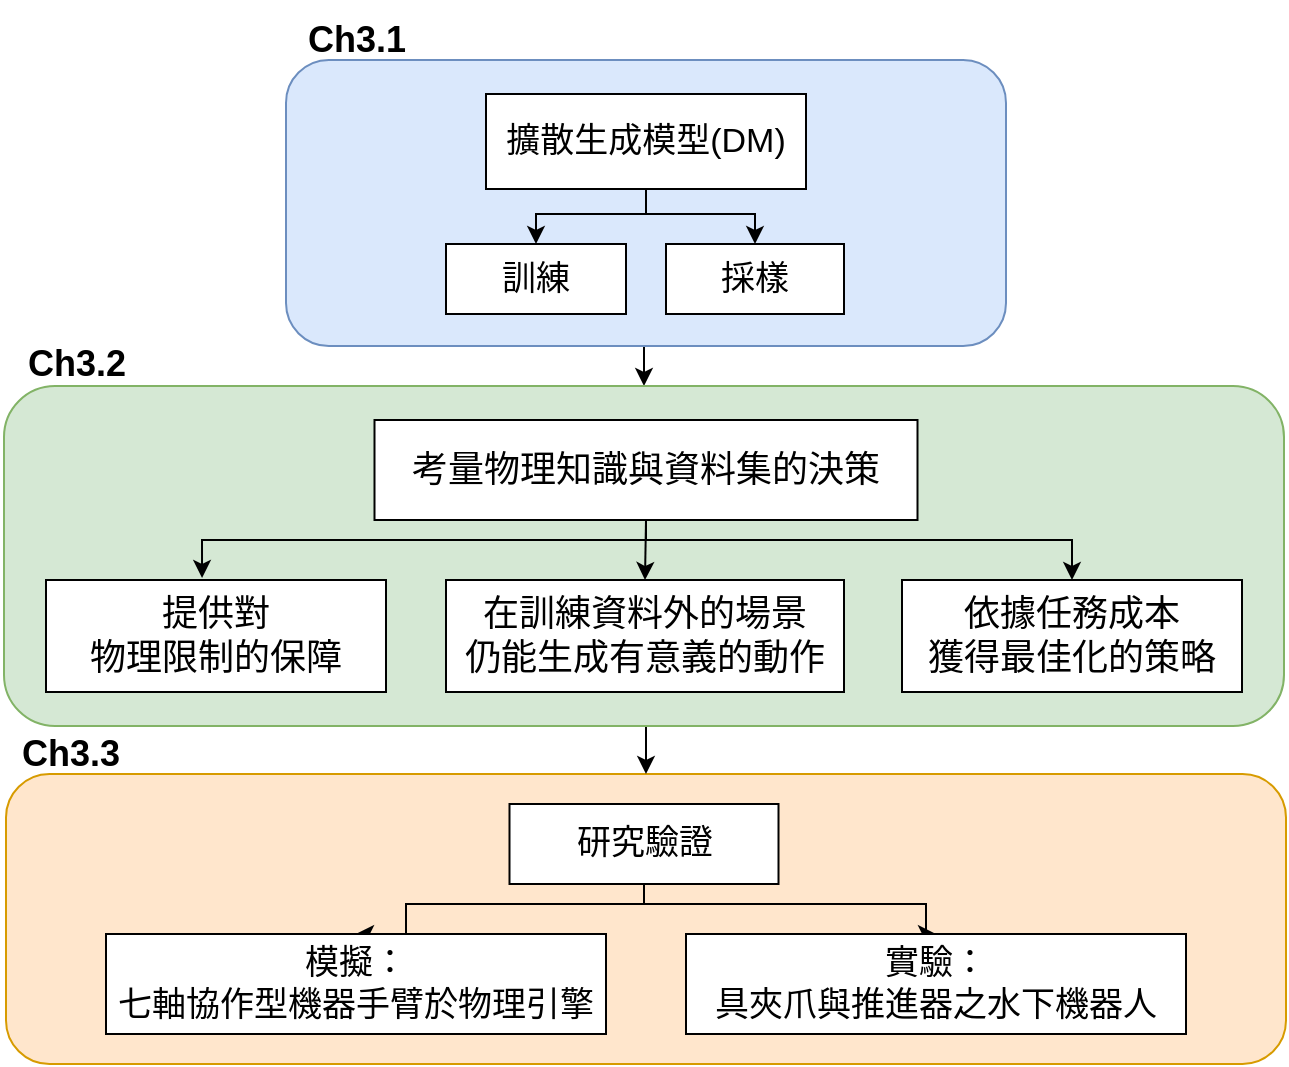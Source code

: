 <mxfile version="26.0.8">
  <diagram name="Page-1" id="wOB_9WMUOYio087HsXXo">
    <mxGraphModel dx="1562" dy="857" grid="1" gridSize="10" guides="1" tooltips="1" connect="1" arrows="1" fold="1" page="1" pageScale="1" pageWidth="827" pageHeight="1169" math="0" shadow="0">
      <root>
        <mxCell id="0" />
        <mxCell id="1" parent="0" />
        <mxCell id="OV2g7p3yE7dfUdtsTMxP-19" value="&lt;h3&gt;&lt;br&gt;&lt;/h3&gt;" style="rounded=1;whiteSpace=wrap;html=1;fillColor=#ffe6cc;strokeColor=#d79b00;align=left;" parent="1" vertex="1">
          <mxGeometry x="100" y="487" width="640" height="145" as="geometry" />
        </mxCell>
        <mxCell id="croenbVwfPVmmudFRWwA-13" style="edgeStyle=orthogonalEdgeStyle;rounded=0;orthogonalLoop=1;jettySize=auto;html=1;exitX=0.5;exitY=1;exitDx=0;exitDy=0;entryX=0.5;entryY=0;entryDx=0;entryDy=0;" edge="1" parent="1" source="OV2g7p3yE7dfUdtsTMxP-17" target="croenbVwfPVmmudFRWwA-2">
          <mxGeometry relative="1" as="geometry" />
        </mxCell>
        <mxCell id="OV2g7p3yE7dfUdtsTMxP-17" value="&lt;h3&gt;&lt;br&gt;&lt;/h3&gt;" style="rounded=1;whiteSpace=wrap;html=1;fillColor=#dae8fc;strokeColor=#6c8ebf;align=left;" parent="1" vertex="1">
          <mxGeometry x="240" y="130" width="360" height="143" as="geometry" />
        </mxCell>
        <mxCell id="croenbVwfPVmmudFRWwA-11" style="edgeStyle=orthogonalEdgeStyle;rounded=0;orthogonalLoop=1;jettySize=auto;html=1;exitX=0.5;exitY=1;exitDx=0;exitDy=0;entryX=0.5;entryY=0;entryDx=0;entryDy=0;" edge="1" parent="1" source="BNkQrNhKQa_8A1IRFI8Z-1" target="croenbVwfPVmmudFRWwA-8">
          <mxGeometry relative="1" as="geometry">
            <Array as="points">
              <mxPoint x="420" y="207" />
              <mxPoint x="365" y="207" />
            </Array>
          </mxGeometry>
        </mxCell>
        <mxCell id="croenbVwfPVmmudFRWwA-12" style="edgeStyle=orthogonalEdgeStyle;rounded=0;orthogonalLoop=1;jettySize=auto;html=1;exitX=0.5;exitY=1;exitDx=0;exitDy=0;entryX=0.5;entryY=0;entryDx=0;entryDy=0;" edge="1" parent="1" source="BNkQrNhKQa_8A1IRFI8Z-1" target="croenbVwfPVmmudFRWwA-9">
          <mxGeometry relative="1" as="geometry">
            <Array as="points">
              <mxPoint x="420" y="207" />
              <mxPoint x="475" y="207" />
            </Array>
          </mxGeometry>
        </mxCell>
        <mxCell id="BNkQrNhKQa_8A1IRFI8Z-1" value="&lt;span style=&quot;font-size: 17px;&quot;&gt;擴散生成模型(DM)&lt;/span&gt;" style="rounded=0;whiteSpace=wrap;html=1;" parent="1" vertex="1">
          <mxGeometry x="340" y="147" width="160" height="47.5" as="geometry" />
        </mxCell>
        <mxCell id="OV2g7p3yE7dfUdtsTMxP-13" style="edgeStyle=orthogonalEdgeStyle;rounded=0;orthogonalLoop=1;jettySize=auto;html=1;exitX=0.5;exitY=1;exitDx=0;exitDy=0;entryX=0.52;entryY=0.001;entryDx=0;entryDy=0;entryPerimeter=0;" parent="1" target="BNkQrNhKQa_8A1IRFI8Z-11" edge="1">
          <mxGeometry relative="1" as="geometry">
            <Array as="points">
              <mxPoint x="620" y="762" />
              <mxPoint x="410" y="762" />
            </Array>
            <mxPoint x="620" y="747" as="sourcePoint" />
          </mxGeometry>
        </mxCell>
        <mxCell id="OV2g7p3yE7dfUdtsTMxP-15" style="edgeStyle=orthogonalEdgeStyle;rounded=0;orthogonalLoop=1;jettySize=auto;html=1;exitX=0.5;exitY=1;exitDx=0;exitDy=0;entryX=0.52;entryY=-0.003;entryDx=0;entryDy=0;entryPerimeter=0;" parent="1" target="BNkQrNhKQa_8A1IRFI8Z-11" edge="1">
          <mxGeometry relative="1" as="geometry">
            <Array as="points">
              <mxPoint x="175" y="762" />
              <mxPoint x="410" y="762" />
            </Array>
            <mxPoint x="175" y="747" as="sourcePoint" />
          </mxGeometry>
        </mxCell>
        <mxCell id="OV2g7p3yE7dfUdtsTMxP-21" value="&lt;b&gt;&lt;font style=&quot;font-size: 18px;&quot;&gt;Ch3.1&lt;/font&gt;&lt;/b&gt;" style="text;html=1;align=center;verticalAlign=middle;resizable=0;points=[];autosize=1;strokeColor=none;fillColor=none;" parent="1" vertex="1">
          <mxGeometry x="240" y="100" width="70" height="40" as="geometry" />
        </mxCell>
        <mxCell id="OV2g7p3yE7dfUdtsTMxP-23" value="&lt;b&gt;&lt;font style=&quot;font-size: 18px;&quot;&gt;Ch3.3&lt;/font&gt;&lt;/b&gt;" style="text;html=1;align=center;verticalAlign=middle;resizable=0;points=[];autosize=1;strokeColor=none;fillColor=none;" parent="1" vertex="1">
          <mxGeometry x="97" y="457" width="70" height="40" as="geometry" />
        </mxCell>
        <mxCell id="croenbVwfPVmmudFRWwA-19" style="edgeStyle=orthogonalEdgeStyle;rounded=0;orthogonalLoop=1;jettySize=auto;html=1;exitX=0.5;exitY=1;exitDx=0;exitDy=0;entryX=0.5;entryY=0;entryDx=0;entryDy=0;" edge="1" parent="1" target="OV2g7p3yE7dfUdtsTMxP-19">
          <mxGeometry relative="1" as="geometry">
            <mxPoint x="419" y="456" as="sourcePoint" />
          </mxGeometry>
        </mxCell>
        <mxCell id="croenbVwfPVmmudFRWwA-2" value="" style="rounded=1;whiteSpace=wrap;html=1;shadow=0;fillColor=#d5e8d4;strokeColor=#82b366;" vertex="1" parent="1">
          <mxGeometry x="99" y="293" width="640" height="170" as="geometry" />
        </mxCell>
        <mxCell id="croenbVwfPVmmudFRWwA-3" value="&lt;font style=&quot;font-size: 18px;&quot;&gt;提供對&lt;br&gt;物理限制的保障&lt;/font&gt;" style="rounded=0;whiteSpace=wrap;html=1;" vertex="1" parent="1">
          <mxGeometry x="120" y="390" width="170" height="56" as="geometry" />
        </mxCell>
        <mxCell id="croenbVwfPVmmudFRWwA-4" value="&lt;span style=&quot;font-size: 18px;&quot;&gt;在訓練資料外的場景&lt;br&gt;仍能生成有意義的動作&lt;/span&gt;" style="rounded=0;whiteSpace=wrap;html=1;" vertex="1" parent="1">
          <mxGeometry x="320" y="390" width="199" height="56" as="geometry" />
        </mxCell>
        <mxCell id="croenbVwfPVmmudFRWwA-5" value="&lt;span style=&quot;font-size: 18px;&quot;&gt;依據任務成本&lt;br&gt;獲得最佳化的策略&lt;/span&gt;" style="rounded=0;whiteSpace=wrap;html=1;" vertex="1" parent="1">
          <mxGeometry x="548" y="390" width="170" height="56" as="geometry" />
        </mxCell>
        <mxCell id="croenbVwfPVmmudFRWwA-15" style="edgeStyle=orthogonalEdgeStyle;rounded=0;orthogonalLoop=1;jettySize=auto;html=1;exitX=0.5;exitY=1;exitDx=0;exitDy=0;entryX=0.5;entryY=0;entryDx=0;entryDy=0;" edge="1" parent="1" source="croenbVwfPVmmudFRWwA-6" target="croenbVwfPVmmudFRWwA-5">
          <mxGeometry relative="1" as="geometry">
            <Array as="points">
              <mxPoint x="420" y="370" />
              <mxPoint x="633" y="370" />
            </Array>
          </mxGeometry>
        </mxCell>
        <mxCell id="croenbVwfPVmmudFRWwA-16" style="edgeStyle=orthogonalEdgeStyle;rounded=0;orthogonalLoop=1;jettySize=auto;html=1;exitX=0.5;exitY=1;exitDx=0;exitDy=0;entryX=0.5;entryY=0;entryDx=0;entryDy=0;" edge="1" parent="1" source="croenbVwfPVmmudFRWwA-6" target="croenbVwfPVmmudFRWwA-4">
          <mxGeometry relative="1" as="geometry" />
        </mxCell>
        <mxCell id="croenbVwfPVmmudFRWwA-6" value="&lt;span style=&quot;font-size: 18px;&quot;&gt;考量物理知識與資料集的決策&lt;/span&gt;" style="rounded=0;whiteSpace=wrap;html=1;" vertex="1" parent="1">
          <mxGeometry x="284.25" y="310" width="271.5" height="50" as="geometry" />
        </mxCell>
        <mxCell id="croenbVwfPVmmudFRWwA-20" style="edgeStyle=orthogonalEdgeStyle;rounded=0;orthogonalLoop=1;jettySize=auto;html=1;exitX=0.5;exitY=1;exitDx=0;exitDy=0;entryX=0.5;entryY=0;entryDx=0;entryDy=0;" edge="1" parent="1" source="croenbVwfPVmmudFRWwA-7" target="croenbVwfPVmmudFRWwA-17">
          <mxGeometry relative="1" as="geometry">
            <Array as="points">
              <mxPoint x="419" y="552" />
              <mxPoint x="300" y="552" />
            </Array>
          </mxGeometry>
        </mxCell>
        <mxCell id="croenbVwfPVmmudFRWwA-21" style="edgeStyle=orthogonalEdgeStyle;rounded=0;orthogonalLoop=1;jettySize=auto;html=1;exitX=0.5;exitY=1;exitDx=0;exitDy=0;entryX=0.5;entryY=0;entryDx=0;entryDy=0;" edge="1" parent="1" source="croenbVwfPVmmudFRWwA-7" target="croenbVwfPVmmudFRWwA-18">
          <mxGeometry relative="1" as="geometry">
            <Array as="points">
              <mxPoint x="419" y="552" />
              <mxPoint x="560" y="552" />
            </Array>
          </mxGeometry>
        </mxCell>
        <mxCell id="croenbVwfPVmmudFRWwA-7" value="&lt;span style=&quot;font-size: 17px;&quot;&gt;研究驗證&lt;/span&gt;" style="rounded=0;whiteSpace=wrap;html=1;" vertex="1" parent="1">
          <mxGeometry x="351.75" y="502" width="134.5" height="40" as="geometry" />
        </mxCell>
        <mxCell id="croenbVwfPVmmudFRWwA-8" value="&lt;span style=&quot;font-size: 17px;&quot;&gt;訓練&lt;/span&gt;" style="rounded=0;whiteSpace=wrap;html=1;" vertex="1" parent="1">
          <mxGeometry x="320" y="222" width="90" height="35" as="geometry" />
        </mxCell>
        <mxCell id="croenbVwfPVmmudFRWwA-9" value="&lt;span style=&quot;font-size: 17px;&quot;&gt;採樣&lt;/span&gt;" style="rounded=0;whiteSpace=wrap;html=1;" vertex="1" parent="1">
          <mxGeometry x="430" y="222" width="89" height="35" as="geometry" />
        </mxCell>
        <mxCell id="croenbVwfPVmmudFRWwA-10" value="&lt;b&gt;&lt;font style=&quot;font-size: 18px;&quot;&gt;Ch3.2&lt;/font&gt;&lt;/b&gt;" style="text;html=1;align=center;verticalAlign=middle;resizable=0;points=[];autosize=1;strokeColor=none;fillColor=none;" vertex="1" parent="1">
          <mxGeometry x="100" y="262" width="70" height="40" as="geometry" />
        </mxCell>
        <mxCell id="croenbVwfPVmmudFRWwA-14" style="edgeStyle=orthogonalEdgeStyle;rounded=0;orthogonalLoop=1;jettySize=auto;html=1;exitX=0.5;exitY=1;exitDx=0;exitDy=0;entryX=0.459;entryY=-0.018;entryDx=0;entryDy=0;entryPerimeter=0;" edge="1" parent="1" source="croenbVwfPVmmudFRWwA-6" target="croenbVwfPVmmudFRWwA-3">
          <mxGeometry relative="1" as="geometry">
            <mxPoint x="198" y="380" as="targetPoint" />
            <Array as="points">
              <mxPoint x="420" y="370" />
              <mxPoint x="198" y="370" />
            </Array>
          </mxGeometry>
        </mxCell>
        <mxCell id="croenbVwfPVmmudFRWwA-17" value="&lt;span style=&quot;font-size: 17px;&quot;&gt;模擬：&lt;br&gt;七軸協作型機器手臂於物理引擎&lt;/span&gt;" style="rounded=0;whiteSpace=wrap;html=1;" vertex="1" parent="1">
          <mxGeometry x="150" y="567" width="250" height="50" as="geometry" />
        </mxCell>
        <mxCell id="croenbVwfPVmmudFRWwA-18" value="&lt;span style=&quot;font-size: 17px;&quot;&gt;實驗：&lt;br&gt;具夾爪與推進器之水下機器人&lt;/span&gt;" style="rounded=0;whiteSpace=wrap;html=1;" vertex="1" parent="1">
          <mxGeometry x="440" y="567" width="250" height="50" as="geometry" />
        </mxCell>
      </root>
    </mxGraphModel>
  </diagram>
</mxfile>
